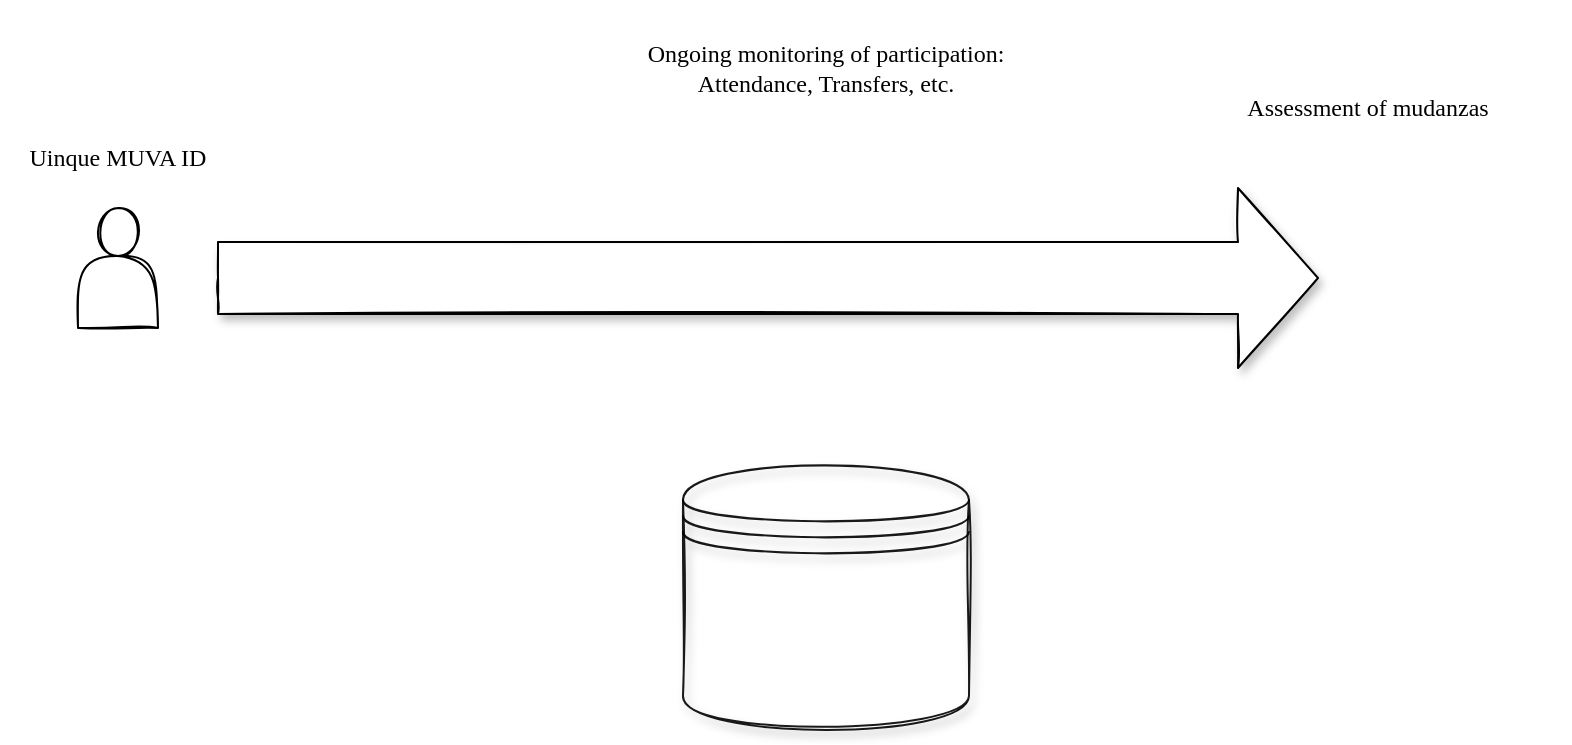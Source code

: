 <mxfile version="16.6.8" type="github">
  <diagram id="b8XWMj94MEjg0ryoiZQe" name="Page-1">
    <mxGraphModel dx="1038" dy="579" grid="1" gridSize="10" guides="1" tooltips="1" connect="1" arrows="1" fold="1" page="1" pageScale="1" pageWidth="1169" pageHeight="827" math="0" shadow="0">
      <root>
        <mxCell id="0" />
        <mxCell id="1" parent="0" />
        <mxCell id="0sP06umZVa7mvwQIkK_N-2" value="" style="shape=actor;whiteSpace=wrap;html=1;sketch=1;" vertex="1" parent="1">
          <mxGeometry x="80" y="130" width="40" height="60" as="geometry" />
        </mxCell>
        <mxCell id="0sP06umZVa7mvwQIkK_N-6" value="" style="html=1;shadow=1;dashed=0;align=center;verticalAlign=middle;shape=mxgraph.arrows2.arrow;dy=0.6;dx=40;notch=0;sketch=1;" vertex="1" parent="1">
          <mxGeometry x="150" y="120" width="550" height="90" as="geometry" />
        </mxCell>
        <mxCell id="0sP06umZVa7mvwQIkK_N-8" value="" style="shape=image;html=1;verticalAlign=top;verticalLabelPosition=bottom;labelBackgroundColor=#ffffff;imageAspect=0;aspect=fixed;image=https://cdn3.iconfinder.com/data/icons/arrows-set-12/512/reset-128.png;sketch=1;strokeWidth=1;dashed=1;imageBackground=none;" vertex="1" parent="1">
          <mxGeometry x="390" y="101" width="128" height="128" as="geometry" />
        </mxCell>
        <mxCell id="0sP06umZVa7mvwQIkK_N-9" value="&lt;font face=&quot;Lucida Console&quot;&gt;Uinque MUVA ID&lt;/font&gt;" style="text;html=1;strokeColor=none;fillColor=none;align=center;verticalAlign=middle;whiteSpace=wrap;rounded=0;shadow=1;dashed=1;sketch=1;" vertex="1" parent="1">
          <mxGeometry x="45" y="90" width="110" height="30" as="geometry" />
        </mxCell>
        <mxCell id="0sP06umZVa7mvwQIkK_N-10" value="&lt;font face=&quot;Lucida Console&quot;&gt;Ongoing monitoring of participation: Attendance, Transfers, etc.&lt;/font&gt;" style="text;html=1;strokeColor=none;fillColor=none;align=center;verticalAlign=middle;whiteSpace=wrap;rounded=0;shadow=1;dashed=1;sketch=1;gradientColor=none;opacity=90;" vertex="1" parent="1">
          <mxGeometry x="359" y="30" width="190" height="60" as="geometry" />
        </mxCell>
        <mxCell id="0sP06umZVa7mvwQIkK_N-17" value="&lt;font face=&quot;Lucida Console&quot;&gt;Assessment of mudanzas&lt;/font&gt;" style="text;html=1;strokeColor=none;fillColor=none;align=center;verticalAlign=middle;whiteSpace=wrap;rounded=0;shadow=1;dashed=1;sketch=1;gradientColor=none;opacity=90;" vertex="1" parent="1">
          <mxGeometry x="630" y="50" width="190" height="60" as="geometry" />
        </mxCell>
        <mxCell id="0sP06umZVa7mvwQIkK_N-18" value="" style="shape=datastore;whiteSpace=wrap;html=1;shadow=1;sketch=1;fontFamily=Lucida Console;strokeWidth=1;fillColor=none;gradientColor=none;opacity=90;" vertex="1" parent="1">
          <mxGeometry x="382.5" y="260" width="143" height="130" as="geometry" />
        </mxCell>
      </root>
    </mxGraphModel>
  </diagram>
</mxfile>
